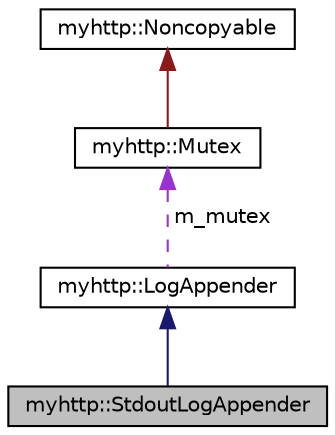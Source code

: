 digraph "myhttp::StdoutLogAppender"
{
 // LATEX_PDF_SIZE
  edge [fontname="Helvetica",fontsize="10",labelfontname="Helvetica",labelfontsize="10"];
  node [fontname="Helvetica",fontsize="10",shape=record];
  Node1 [label="myhttp::StdoutLogAppender",height=0.2,width=0.4,color="black", fillcolor="grey75", style="filled", fontcolor="black",tooltip="输出到控制台的Appender"];
  Node2 -> Node1 [dir="back",color="midnightblue",fontsize="10",style="solid",fontname="Helvetica"];
  Node2 [label="myhttp::LogAppender",height=0.2,width=0.4,color="black", fillcolor="white", style="filled",URL="$classmyhttp_1_1LogAppender.html",tooltip="日志输出目标"];
  Node3 -> Node2 [dir="back",color="darkorchid3",fontsize="10",style="dashed",label=" m_mutex" ,fontname="Helvetica"];
  Node3 [label="myhttp::Mutex",height=0.2,width=0.4,color="black", fillcolor="white", style="filled",URL="$classmyhttp_1_1Mutex.html",tooltip="互斥量"];
  Node4 -> Node3 [dir="back",color="firebrick4",fontsize="10",style="solid",fontname="Helvetica"];
  Node4 [label="myhttp::Noncopyable",height=0.2,width=0.4,color="black", fillcolor="white", style="filled",URL="$classmyhttp_1_1Noncopyable.html",tooltip=" "];
}
